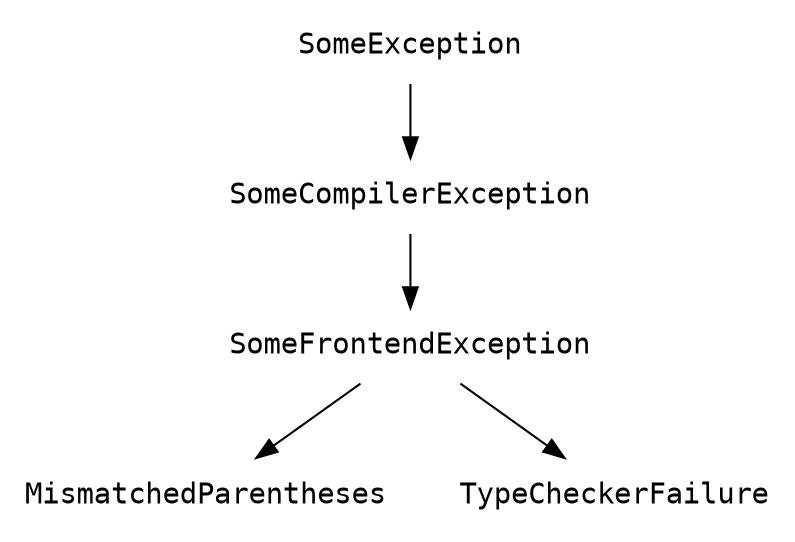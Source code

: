 digraph G {
  node [shape=plaintext, fontname = "courier"];
  SomeException         -> SomeCompilerException
  SomeCompilerException -> SomeFrontendException
  SomeFrontendException -> MismatchedParentheses
  SomeFrontendException -> TypeCheckerFailure
  rankdir="TD"
}

